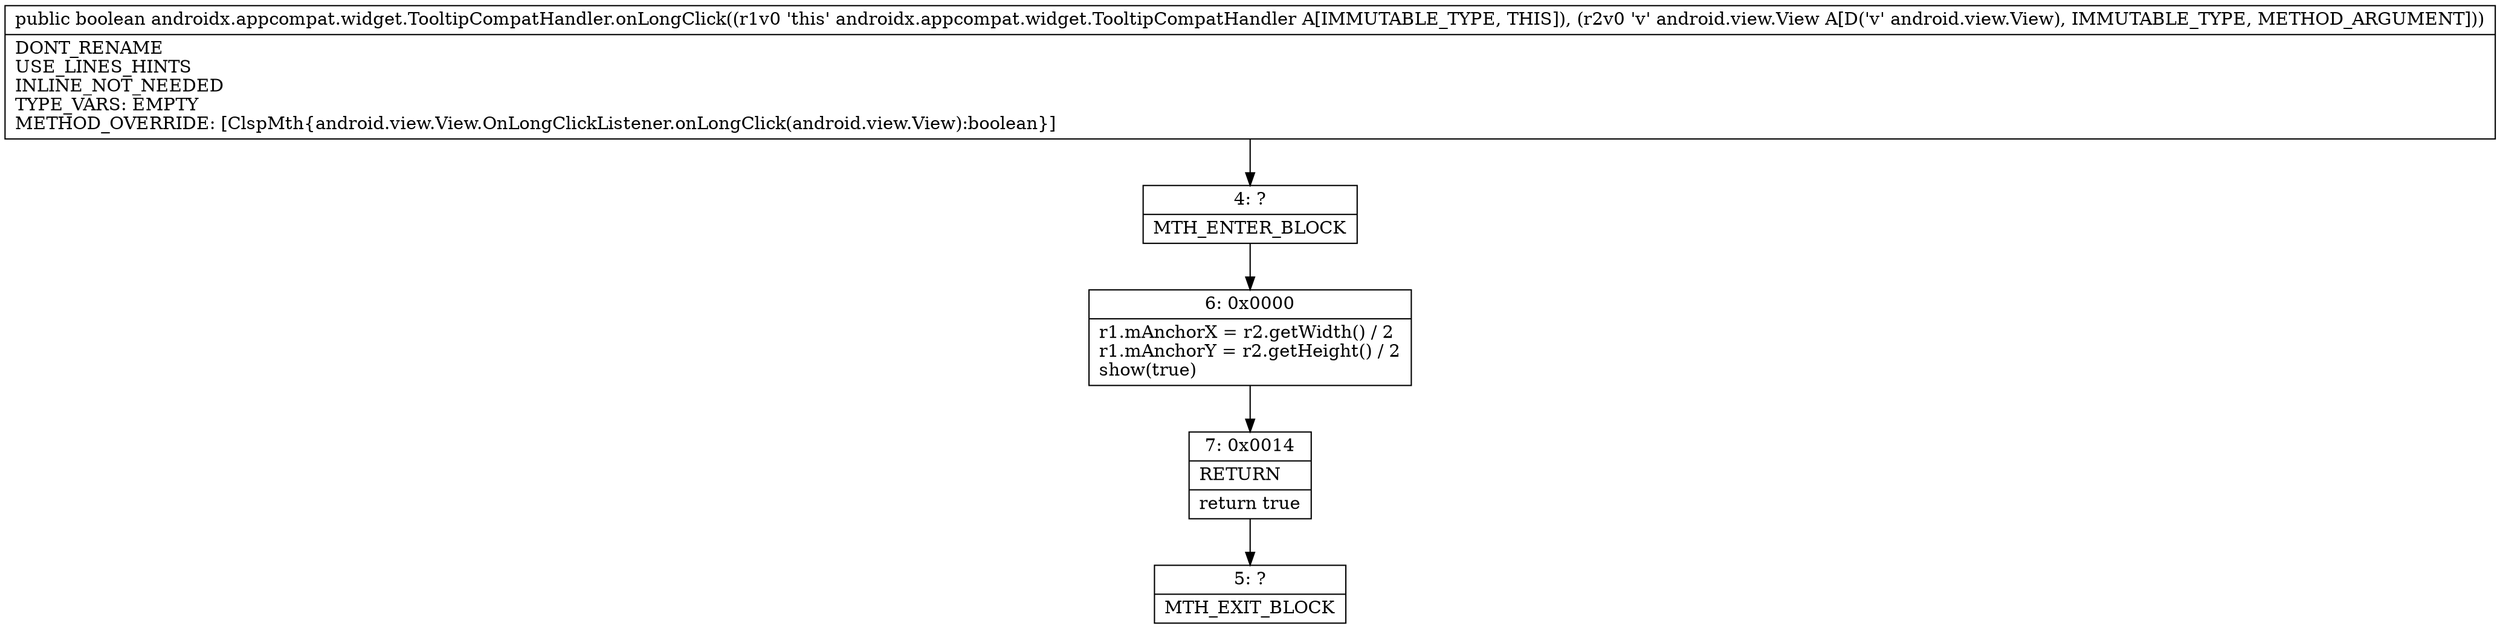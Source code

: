 digraph "CFG forandroidx.appcompat.widget.TooltipCompatHandler.onLongClick(Landroid\/view\/View;)Z" {
Node_4 [shape=record,label="{4\:\ ?|MTH_ENTER_BLOCK\l}"];
Node_6 [shape=record,label="{6\:\ 0x0000|r1.mAnchorX = r2.getWidth() \/ 2\lr1.mAnchorY = r2.getHeight() \/ 2\lshow(true)\l}"];
Node_7 [shape=record,label="{7\:\ 0x0014|RETURN\l|return true\l}"];
Node_5 [shape=record,label="{5\:\ ?|MTH_EXIT_BLOCK\l}"];
MethodNode[shape=record,label="{public boolean androidx.appcompat.widget.TooltipCompatHandler.onLongClick((r1v0 'this' androidx.appcompat.widget.TooltipCompatHandler A[IMMUTABLE_TYPE, THIS]), (r2v0 'v' android.view.View A[D('v' android.view.View), IMMUTABLE_TYPE, METHOD_ARGUMENT]))  | DONT_RENAME\lUSE_LINES_HINTS\lINLINE_NOT_NEEDED\lTYPE_VARS: EMPTY\lMETHOD_OVERRIDE: [ClspMth\{android.view.View.OnLongClickListener.onLongClick(android.view.View):boolean\}]\l}"];
MethodNode -> Node_4;Node_4 -> Node_6;
Node_6 -> Node_7;
Node_7 -> Node_5;
}

